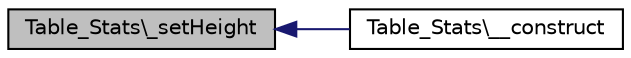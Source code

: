 digraph G
{
  edge [fontname="Helvetica",fontsize="10",labelfontname="Helvetica",labelfontsize="10"];
  node [fontname="Helvetica",fontsize="10",shape=record];
  rankdir="LR";
  Node1 [label="Table_Stats\\_setHeight",height=0.2,width=0.4,color="black", fillcolor="grey75", style="filled" fontcolor="black"];
  Node1 -> Node2 [dir="back",color="midnightblue",fontsize="10",style="solid",fontname="Helvetica"];
  Node2 [label="Table_Stats\\__construct",height=0.2,width=0.4,color="black", fillcolor="white", style="filled",URL="$classTable__Stats.html#a4c392807b9fe86e64357ea030173f0f7",tooltip="The &quot;Table_Stats&quot; constructor."];
}

